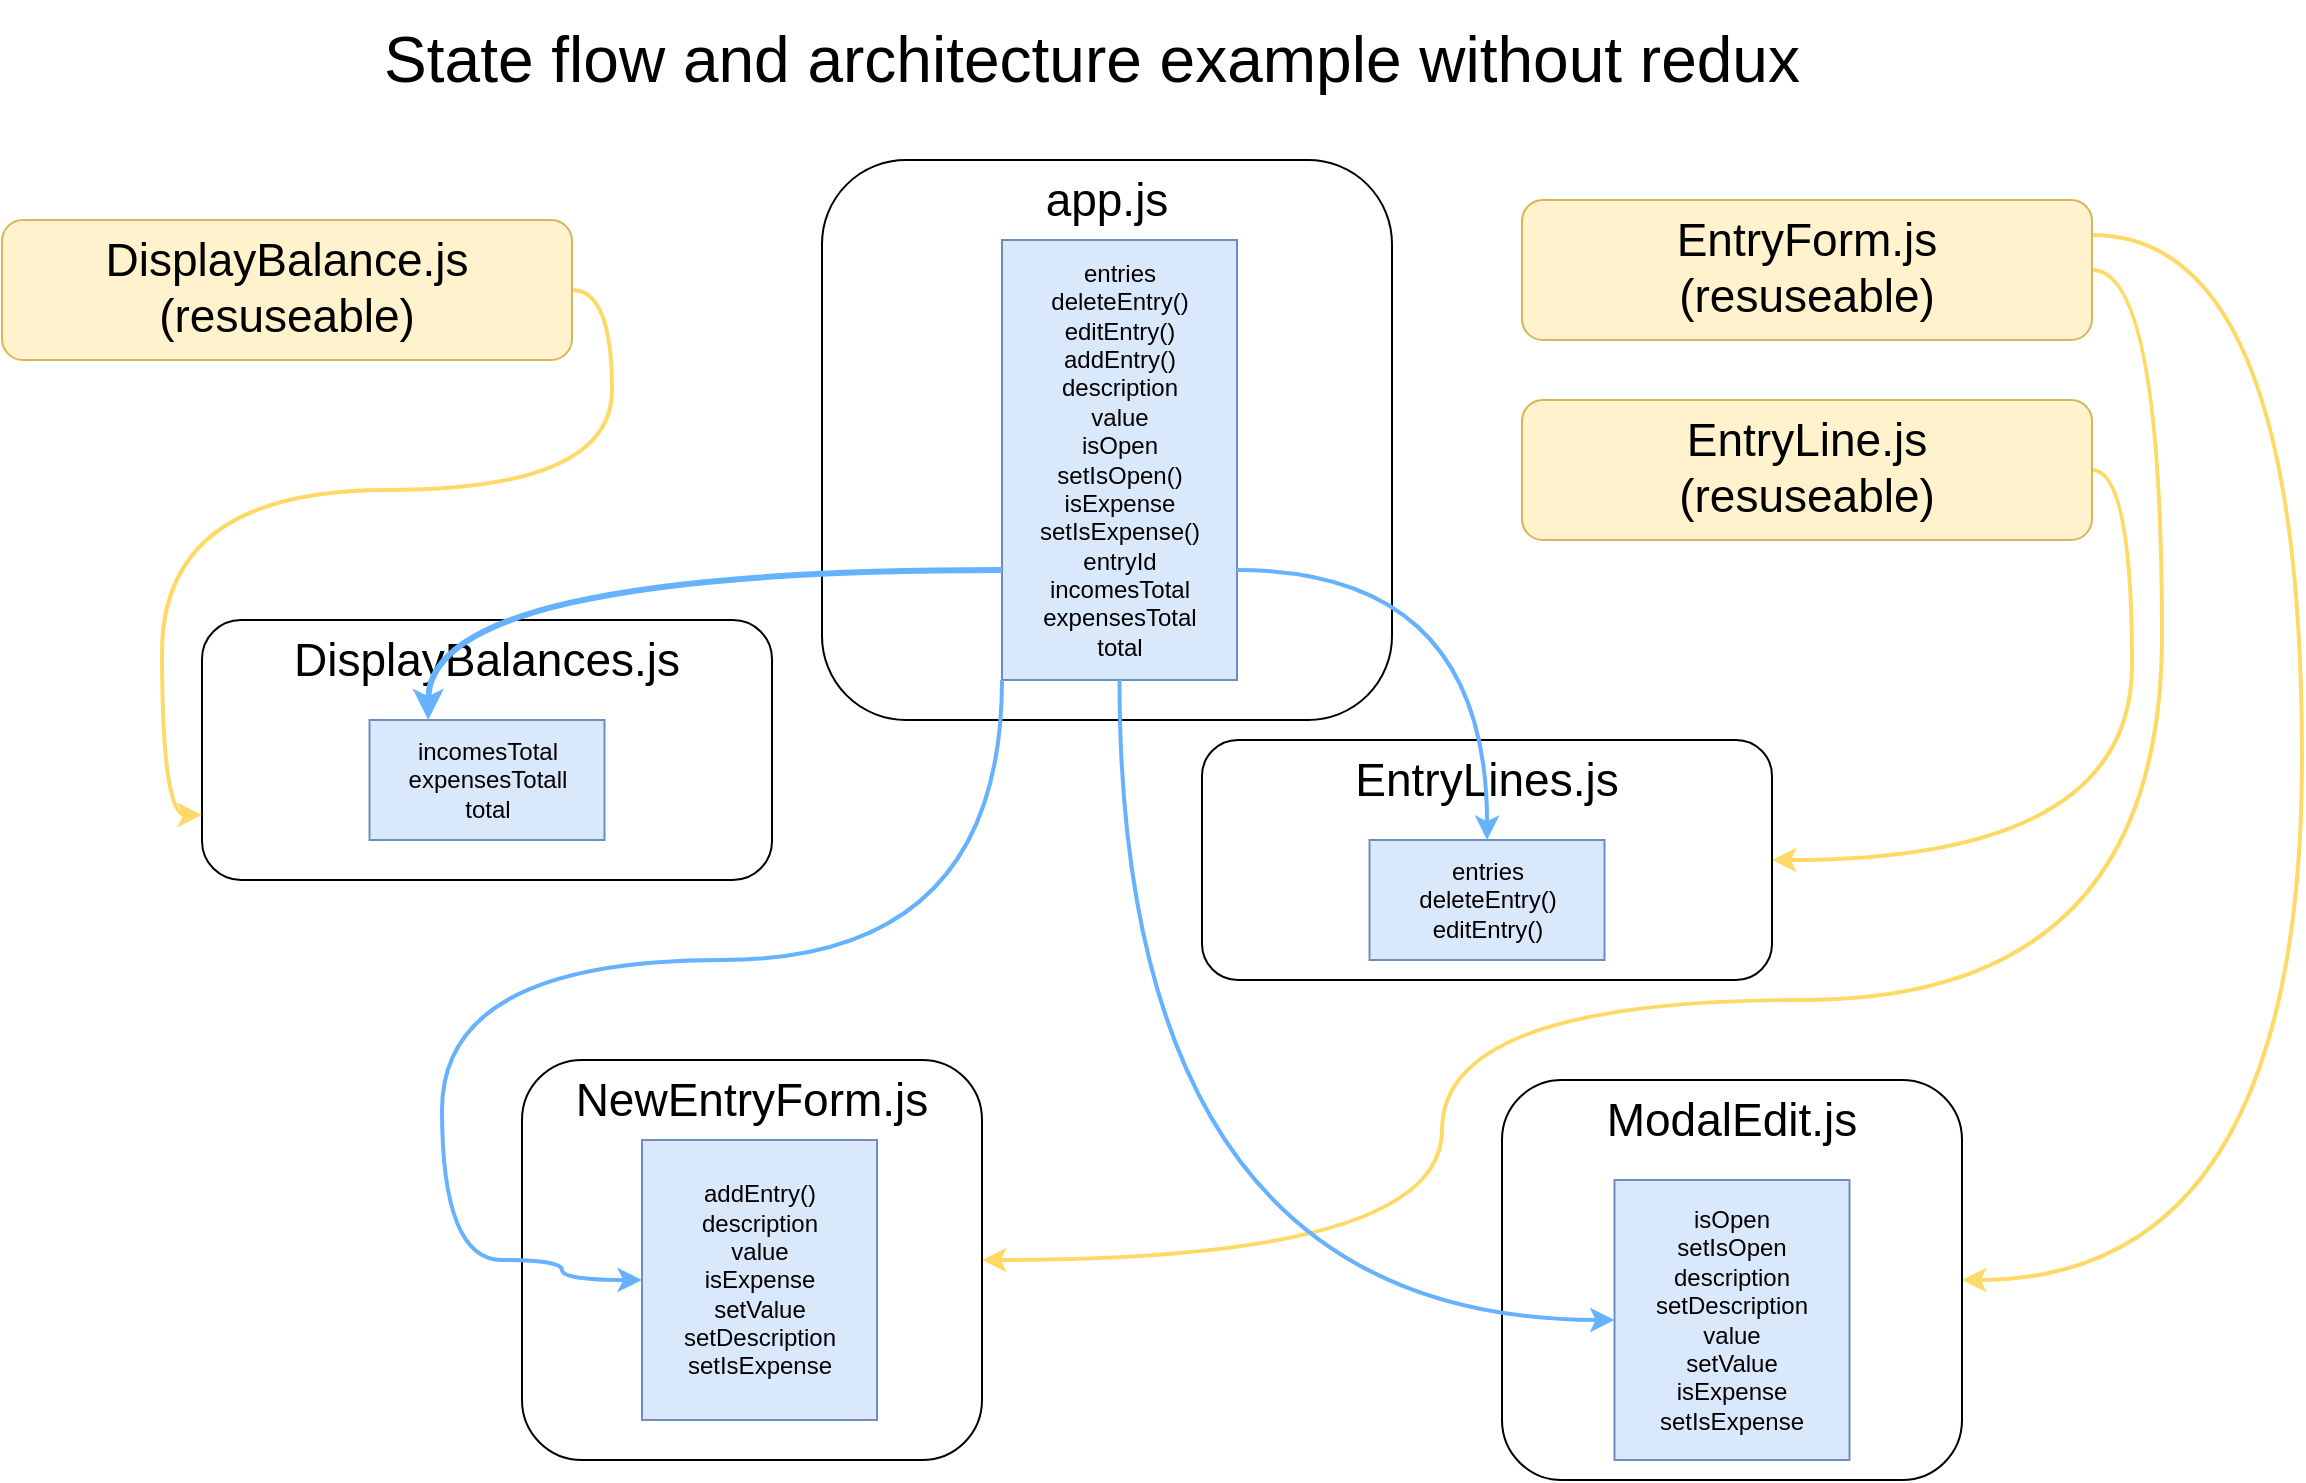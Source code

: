 <mxfile version="14.9.2" type="github">
  <diagram id="rLzw9ygbIW8jMWB2bIqU" name="Page-1">
    <mxGraphModel dx="2134" dy="655" grid="1" gridSize="10" guides="1" tooltips="1" connect="1" arrows="1" fold="1" page="1" pageScale="1" pageWidth="850" pageHeight="1100" math="0" shadow="0">
      <root>
        <mxCell id="0" />
        <mxCell id="1" parent="0" />
        <mxCell id="Ox-DrkK-TR3Fsi0tjyYA-1" value="&lt;font style=&quot;font-size: 32px&quot;&gt;State flow and architecture example without redux&lt;/font&gt;" style="text;html=1;strokeColor=none;fillColor=none;align=center;verticalAlign=middle;whiteSpace=wrap;rounded=0;" vertex="1" parent="1">
          <mxGeometry x="-50" y="40" width="890" height="60" as="geometry" />
        </mxCell>
        <mxCell id="Ox-DrkK-TR3Fsi0tjyYA-2" value="&lt;font style=&quot;font-size: 23px&quot;&gt;app.js&lt;/font&gt;" style="rounded=1;whiteSpace=wrap;html=1;verticalAlign=top;" vertex="1" parent="1">
          <mxGeometry x="260" y="120" width="285" height="280" as="geometry" />
        </mxCell>
        <mxCell id="Ox-DrkK-TR3Fsi0tjyYA-3" value="entries&lt;br&gt;deleteEntry()&lt;br&gt;editEntry()&lt;br&gt;addEntry()&lt;br&gt;description&lt;br&gt;value&lt;br&gt;isOpen&lt;br&gt;setIsOpen()&lt;br&gt;isExpense&lt;br&gt;setIsExpense()&lt;br&gt;entryId&lt;br&gt;incomesTotal&lt;br&gt;expensesTotal&lt;br&gt;total" style="rounded=0;whiteSpace=wrap;html=1;fillColor=#dae8fc;strokeColor=#6c8ebf;" vertex="1" parent="1">
          <mxGeometry x="350" y="160" width="117.5" height="220" as="geometry" />
        </mxCell>
        <mxCell id="Ox-DrkK-TR3Fsi0tjyYA-4" value="&lt;font style=&quot;font-size: 23px&quot;&gt;DisplayBalances.js&lt;/font&gt;" style="rounded=1;whiteSpace=wrap;html=1;verticalAlign=top;" vertex="1" parent="1">
          <mxGeometry x="-50" y="350" width="285" height="130" as="geometry" />
        </mxCell>
        <mxCell id="Ox-DrkK-TR3Fsi0tjyYA-5" value="incomesTotal&lt;br&gt;expensesTotall&lt;br&gt;total" style="rounded=0;whiteSpace=wrap;html=1;fillColor=#dae8fc;strokeColor=#6c8ebf;verticalAlign=middle;" vertex="1" parent="1">
          <mxGeometry x="33.75" y="400" width="117.5" height="60" as="geometry" />
        </mxCell>
        <mxCell id="Ox-DrkK-TR3Fsi0tjyYA-7" style="edgeStyle=orthogonalEdgeStyle;rounded=0;orthogonalLoop=1;jettySize=auto;html=1;exitX=1;exitY=0.5;exitDx=0;exitDy=0;entryX=0;entryY=0.75;entryDx=0;entryDy=0;curved=1;strokeColor=#FFD966;strokeWidth=2;" edge="1" parent="1" source="Ox-DrkK-TR3Fsi0tjyYA-6" target="Ox-DrkK-TR3Fsi0tjyYA-4">
          <mxGeometry relative="1" as="geometry" />
        </mxCell>
        <mxCell id="Ox-DrkK-TR3Fsi0tjyYA-6" value="&lt;font style=&quot;font-size: 23px&quot;&gt;DisplayBalance.js&lt;br&gt;(resuseable)&lt;br&gt;&lt;/font&gt;" style="rounded=1;whiteSpace=wrap;html=1;verticalAlign=top;fillColor=#fff2cc;strokeColor=#d6b656;" vertex="1" parent="1">
          <mxGeometry x="-150" y="150" width="285" height="70" as="geometry" />
        </mxCell>
        <mxCell id="Ox-DrkK-TR3Fsi0tjyYA-8" style="edgeStyle=orthogonalEdgeStyle;curved=1;rounded=0;orthogonalLoop=1;jettySize=auto;html=1;exitX=0;exitY=0.75;exitDx=0;exitDy=0;entryX=0.25;entryY=0;entryDx=0;entryDy=0;strokeColor=#66B2FF;strokeWidth=3;" edge="1" parent="1" source="Ox-DrkK-TR3Fsi0tjyYA-3" target="Ox-DrkK-TR3Fsi0tjyYA-5">
          <mxGeometry relative="1" as="geometry" />
        </mxCell>
        <mxCell id="Ox-DrkK-TR3Fsi0tjyYA-18" style="edgeStyle=orthogonalEdgeStyle;curved=1;rounded=0;orthogonalLoop=1;jettySize=auto;html=1;exitX=1;exitY=0.5;exitDx=0;exitDy=0;entryX=1;entryY=0.5;entryDx=0;entryDy=0;strokeColor=#FFD966;strokeWidth=2;" edge="1" parent="1" source="Ox-DrkK-TR3Fsi0tjyYA-9" target="Ox-DrkK-TR3Fsi0tjyYA-17">
          <mxGeometry relative="1" as="geometry">
            <Array as="points">
              <mxPoint x="930" y="175" />
              <mxPoint x="930" y="540" />
              <mxPoint x="570" y="540" />
              <mxPoint x="570" y="670" />
            </Array>
          </mxGeometry>
        </mxCell>
        <mxCell id="Ox-DrkK-TR3Fsi0tjyYA-23" style="edgeStyle=orthogonalEdgeStyle;curved=1;rounded=0;orthogonalLoop=1;jettySize=auto;html=1;exitX=1;exitY=0.25;exitDx=0;exitDy=0;entryX=1;entryY=0.5;entryDx=0;entryDy=0;strokeWidth=2;strokeColor=#FFD966;" edge="1" parent="1" source="Ox-DrkK-TR3Fsi0tjyYA-9" target="Ox-DrkK-TR3Fsi0tjyYA-21">
          <mxGeometry relative="1" as="geometry">
            <Array as="points">
              <mxPoint x="1000" y="158" />
              <mxPoint x="1000" y="680" />
            </Array>
          </mxGeometry>
        </mxCell>
        <mxCell id="Ox-DrkK-TR3Fsi0tjyYA-9" value="&lt;font style=&quot;font-size: 23px&quot;&gt;EntryForm.js&lt;br&gt;(resuseable)&lt;br&gt;&lt;/font&gt;" style="rounded=1;whiteSpace=wrap;html=1;verticalAlign=top;fillColor=#fff2cc;strokeColor=#d6b656;" vertex="1" parent="1">
          <mxGeometry x="610" y="140" width="285" height="70" as="geometry" />
        </mxCell>
        <mxCell id="Ox-DrkK-TR3Fsi0tjyYA-16" style="edgeStyle=orthogonalEdgeStyle;curved=1;rounded=0;orthogonalLoop=1;jettySize=auto;html=1;exitX=1;exitY=0.5;exitDx=0;exitDy=0;entryX=1;entryY=0.5;entryDx=0;entryDy=0;strokeColor=#FFD966;strokeWidth=2;" edge="1" parent="1" source="Ox-DrkK-TR3Fsi0tjyYA-10" target="Ox-DrkK-TR3Fsi0tjyYA-11">
          <mxGeometry relative="1" as="geometry" />
        </mxCell>
        <mxCell id="Ox-DrkK-TR3Fsi0tjyYA-10" value="&lt;font style=&quot;font-size: 23px&quot;&gt;EntryLine.js&lt;br&gt;(resuseable)&lt;br&gt;&lt;/font&gt;" style="rounded=1;whiteSpace=wrap;html=1;verticalAlign=top;fillColor=#fff2cc;strokeColor=#d6b656;" vertex="1" parent="1">
          <mxGeometry x="610" y="240" width="285" height="70" as="geometry" />
        </mxCell>
        <mxCell id="Ox-DrkK-TR3Fsi0tjyYA-11" value="&lt;font style=&quot;font-size: 23px&quot;&gt;EntryLines.js&lt;/font&gt;" style="rounded=1;whiteSpace=wrap;html=1;verticalAlign=top;" vertex="1" parent="1">
          <mxGeometry x="450" y="410" width="285" height="120" as="geometry" />
        </mxCell>
        <mxCell id="Ox-DrkK-TR3Fsi0tjyYA-12" value="entries&lt;br&gt;deleteEntry()&lt;br&gt;editEntry()" style="rounded=0;whiteSpace=wrap;html=1;fillColor=#dae8fc;strokeColor=#6c8ebf;verticalAlign=middle;" vertex="1" parent="1">
          <mxGeometry x="533.75" y="460" width="117.5" height="60" as="geometry" />
        </mxCell>
        <mxCell id="Ox-DrkK-TR3Fsi0tjyYA-13" style="edgeStyle=orthogonalEdgeStyle;curved=1;rounded=0;orthogonalLoop=1;jettySize=auto;html=1;exitX=1;exitY=0.75;exitDx=0;exitDy=0;strokeWidth=2;strokeColor=#66B2FF;" edge="1" parent="1" source="Ox-DrkK-TR3Fsi0tjyYA-3" target="Ox-DrkK-TR3Fsi0tjyYA-12">
          <mxGeometry relative="1" as="geometry" />
        </mxCell>
        <mxCell id="Ox-DrkK-TR3Fsi0tjyYA-17" value="&lt;font style=&quot;font-size: 23px&quot;&gt;NewEntryForm.js&lt;/font&gt;" style="rounded=1;whiteSpace=wrap;html=1;verticalAlign=top;" vertex="1" parent="1">
          <mxGeometry x="110" y="570" width="230" height="200" as="geometry" />
        </mxCell>
        <mxCell id="Ox-DrkK-TR3Fsi0tjyYA-19" value="addEntry()&lt;br&gt;description&lt;br&gt;value&lt;br&gt;isExpense&lt;br&gt;setValue&lt;br&gt;setDescription&lt;br&gt;setIsExpense" style="rounded=0;whiteSpace=wrap;html=1;fillColor=#dae8fc;strokeColor=#6c8ebf;verticalAlign=middle;" vertex="1" parent="1">
          <mxGeometry x="170" y="610" width="117.5" height="140" as="geometry" />
        </mxCell>
        <mxCell id="Ox-DrkK-TR3Fsi0tjyYA-20" style="edgeStyle=orthogonalEdgeStyle;curved=1;rounded=0;orthogonalLoop=1;jettySize=auto;html=1;exitX=0;exitY=1;exitDx=0;exitDy=0;entryX=0;entryY=0.5;entryDx=0;entryDy=0;strokeWidth=2;strokeColor=#66B2FF;" edge="1" parent="1" source="Ox-DrkK-TR3Fsi0tjyYA-3" target="Ox-DrkK-TR3Fsi0tjyYA-19">
          <mxGeometry relative="1" as="geometry">
            <Array as="points">
              <mxPoint x="350" y="520" />
              <mxPoint x="70" y="520" />
              <mxPoint x="70" y="670" />
              <mxPoint x="130" y="670" />
              <mxPoint x="130" y="680" />
            </Array>
          </mxGeometry>
        </mxCell>
        <mxCell id="Ox-DrkK-TR3Fsi0tjyYA-21" value="&lt;font style=&quot;font-size: 23px&quot;&gt;ModalEdit.js&lt;/font&gt;" style="rounded=1;whiteSpace=wrap;html=1;verticalAlign=top;" vertex="1" parent="1">
          <mxGeometry x="600" y="580" width="230" height="200" as="geometry" />
        </mxCell>
        <mxCell id="Ox-DrkK-TR3Fsi0tjyYA-22" value="isOpen&lt;br&gt;setIsOpen&lt;br&gt;description&lt;br&gt;setDescription&lt;br&gt;value&lt;br&gt;setValue&lt;br&gt;isExpense&lt;br&gt;setIsExpense" style="rounded=0;whiteSpace=wrap;html=1;fillColor=#dae8fc;strokeColor=#6c8ebf;verticalAlign=middle;" vertex="1" parent="1">
          <mxGeometry x="656.25" y="630" width="117.5" height="140" as="geometry" />
        </mxCell>
        <mxCell id="Ox-DrkK-TR3Fsi0tjyYA-24" style="edgeStyle=orthogonalEdgeStyle;curved=1;rounded=0;orthogonalLoop=1;jettySize=auto;html=1;exitX=0.5;exitY=1;exitDx=0;exitDy=0;entryX=0;entryY=0.5;entryDx=0;entryDy=0;strokeWidth=2;strokeColor=#66B2FF;" edge="1" parent="1" source="Ox-DrkK-TR3Fsi0tjyYA-3" target="Ox-DrkK-TR3Fsi0tjyYA-22">
          <mxGeometry relative="1" as="geometry" />
        </mxCell>
      </root>
    </mxGraphModel>
  </diagram>
</mxfile>
